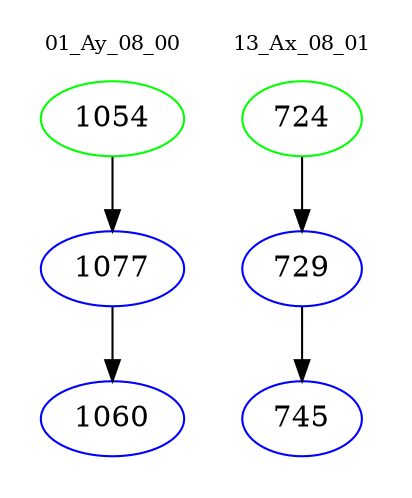 digraph{
subgraph cluster_0 {
color = white
label = "01_Ay_08_00";
fontsize=10;
T0_1054 [label="1054", color="green"]
T0_1054 -> T0_1077 [color="black"]
T0_1077 [label="1077", color="blue"]
T0_1077 -> T0_1060 [color="black"]
T0_1060 [label="1060", color="blue"]
}
subgraph cluster_1 {
color = white
label = "13_Ax_08_01";
fontsize=10;
T1_724 [label="724", color="green"]
T1_724 -> T1_729 [color="black"]
T1_729 [label="729", color="blue"]
T1_729 -> T1_745 [color="black"]
T1_745 [label="745", color="blue"]
}
}
